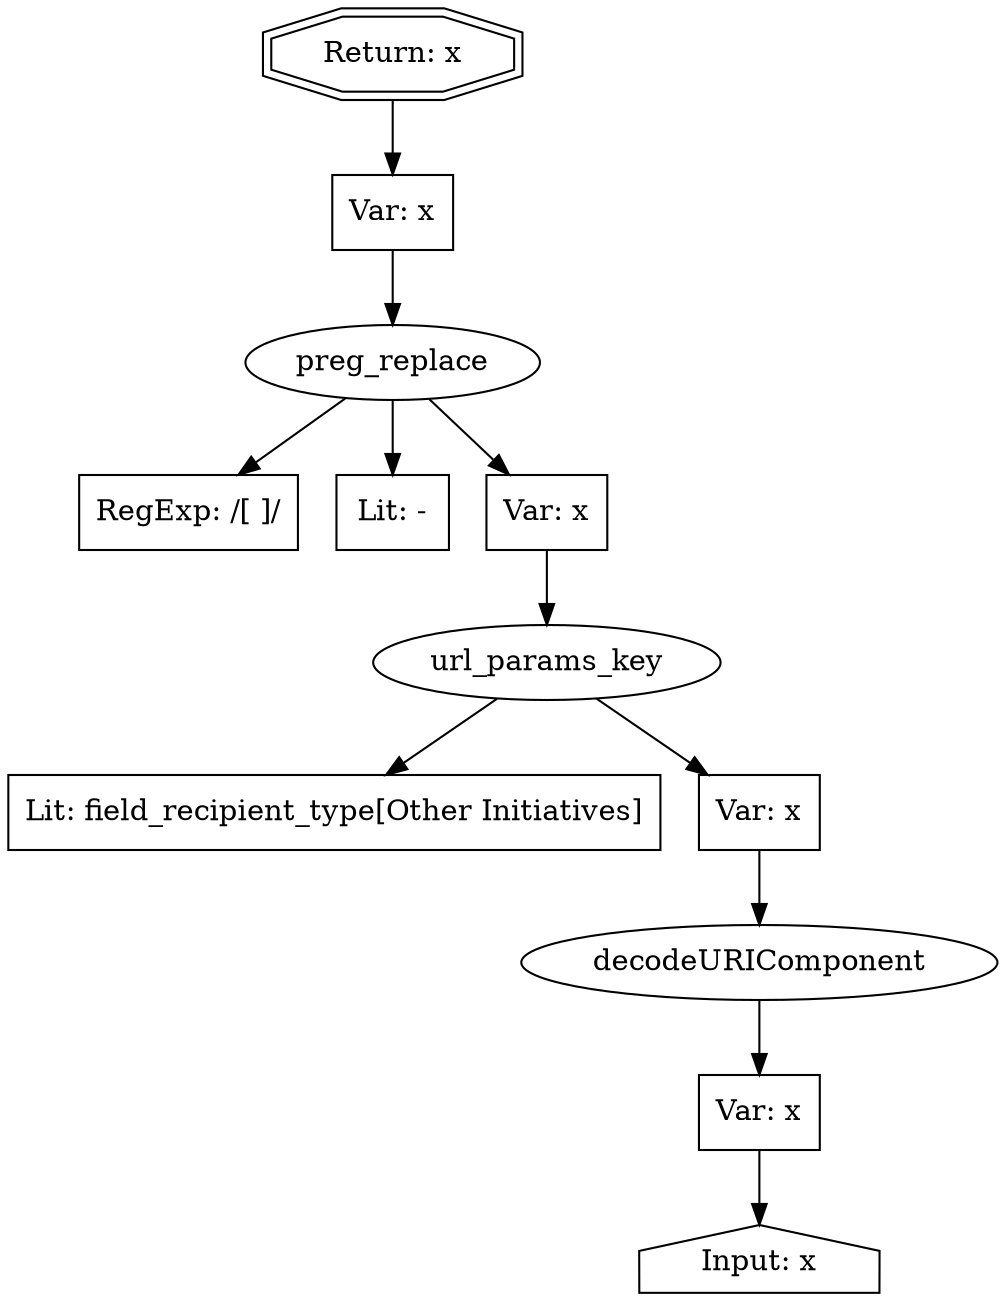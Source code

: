 // Finding: 604b2cb0-f360-4341-8c36-439fb13fedab
// Finding.url: https://example71.com/grants/awarded-grants?field_recipient_type[Other+Initiatives]=O</iframe></style></script></object></embed></textarea><img src=x onerror=taintfoxLog('a0564d97982f48168e00d700656f13a6')><!--/*+Initiatives&field_fiscal_year_text[1]=1
// Finding.parentloc: https://example71.com/grants/awarded-grants?field_recipient_type[Other+Initiatives]=O</iframe></style></script></object></embed></textarea><img src=x onerror=taintfoxLog('a0564d97982f48168e00d700656f13a6')><!--/*+Initiatives&field_fiscal_year_text[1]=1
// Finding.domain: example71.com
// Finding.base_domain: example71.com
// Finding.source: location.search
// Finding.sink: innerHTML
// Sanitizer.score: 1
// Sanitizer.name: <synthetic>
// Sanitizer.location: example18.com
// Finding.begin: 175
// Finding.end: 201
// Finding.original_uuid: 6a23646e-4364-4f45-b540-673702d99429
// Finding.TwentyFiveMillionFlowsId: -1215430247
// Finding.script: https://example71.com/core/assets/vendor/jquery/jquery.min.js?v=3.5.1
// Finding.line: 2
// Exploit.uuid: a0564d97-982f-4816-8e00-d700656f13a6
// Exploit.success: true
// Exploit.status: validated
// Exploit.method: C
// Exploit.type: html
// Exploit.token: text
// Exploit.content: O
// Exploit.quote_type: None
// Exploit.tag: None
// Exploit.break_out: O</iframe></style></script></object></embed></textarea><img src=x onerror=
// Exploit.break_in: ><!--/*
// Exploit.payload: O</iframe></style></script></object></embed></textarea><img src=x onerror=taintfoxLog(1)><!--/*
// Exploit.begin_taint_url: 79
// Exploit.end_taint_url: 84
// Exploit.replace_begin_url: 79
// Exploit.replace_end_url: 84
// Exploit.replace_begin_param: 25
// Exploit.replace_end_param: 30
// Issues.LargestEncodeAttrStringChain: 0
// Issues.LargestTextFragmentEncodeChainLength: 0
// Issues.HasApproximation: false
// Issues.HasMissingImplementation: false
// Issues.HasInfiniteRegexWithFunctionReplacer: false
// Issues.MergedSplitAndJoins: true
// Issues.HasUrlInRhsOfReplace: false
// Issues.HasUrlInLhsOfReplace: false
// Issues.HasCookieValueInLhsOfreplace: false
// Issues.HasCookieValueInRhsOfreplace: false
// Issues.HasCookieValueInMatchPattern: false
// Issues.HasCookieValueInExecPattern: false
// Issues.RemovedLRConcats: false
// Issues.RemovedReplaceArtifacts: false
// Issues.HasUrlInMatchPattern: false
// Issues.HasUrlInExecPattern: false
// Issues.RemovedNOPreplaces: false
// Issues.Known_sanitizer: false
// DepGraph.hash: 780164585
// DepGraph.sanitizer_hash: 2104548178
// Merged split and join statements 
digraph cfg {
n0 [shape=house, label="Input: x"];
n1 [shape=ellipse, label="decodeURIComponent"];
n2 [shape=box, label="Var: x"];
n3 [shape=ellipse, label="url_params_key"];
n4 [shape=box, label="Lit: field_recipient_type[Other Initiatives]"];
n5 [shape=box, label="Var: x"];
n6 [shape=ellipse, label="preg_replace"];
n7 [shape=box, label="RegExp: /[ ]/"];
n8 [shape=box, label="Lit: -"];
n9 [shape=box, label="Var: x"];
n10 [shape=box, label="Var: x"];
n11 [shape=doubleoctagon, label="Return: x"];
n2 -> n0;
n1 -> n2;
n5 -> n1;
n3 -> n4;
n3 -> n5;
n9 -> n3;
n6 -> n7;
n6 -> n8;
n6 -> n9;
n10 -> n6;
n11 -> n10;
}
